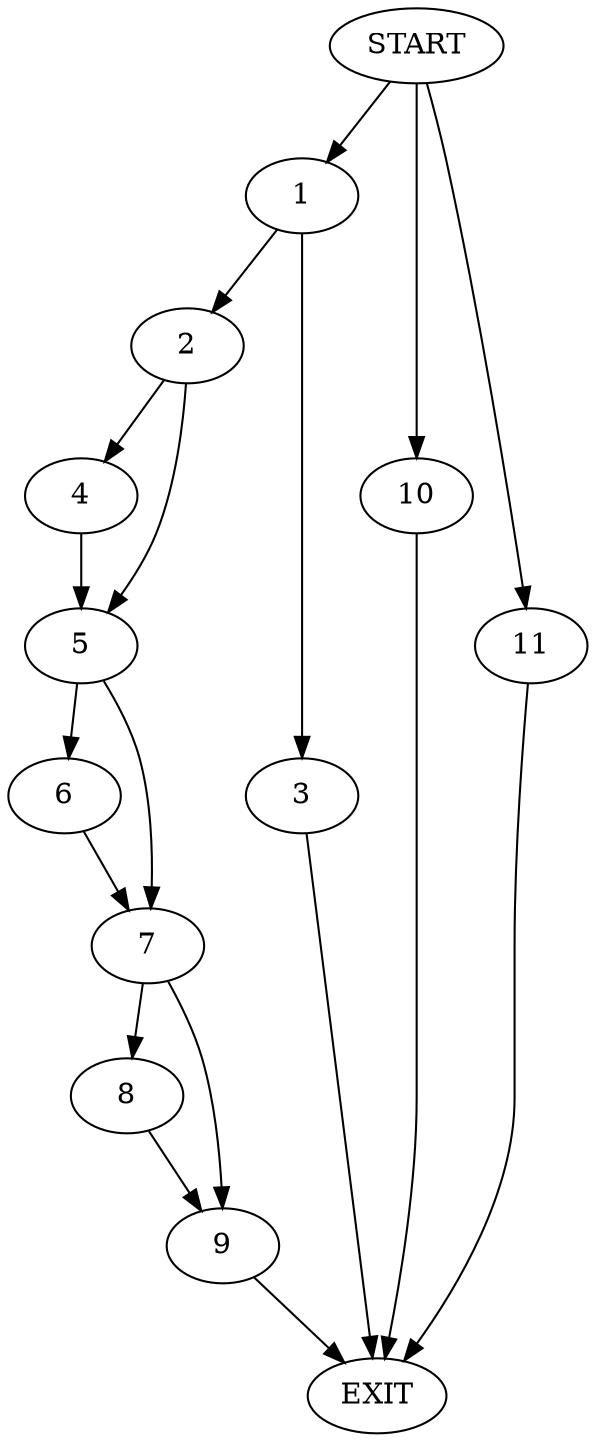 digraph {
0 [label="START"]
12 [label="EXIT"]
0 -> 1
1 -> 2
1 -> 3
2 -> 4
2 -> 5
3 -> 12
5 -> 6
5 -> 7
4 -> 5
6 -> 7
7 -> 8
7 -> 9
0 -> 10
10 -> 12
9 -> 12
8 -> 9
0 -> 11
11 -> 12
}
